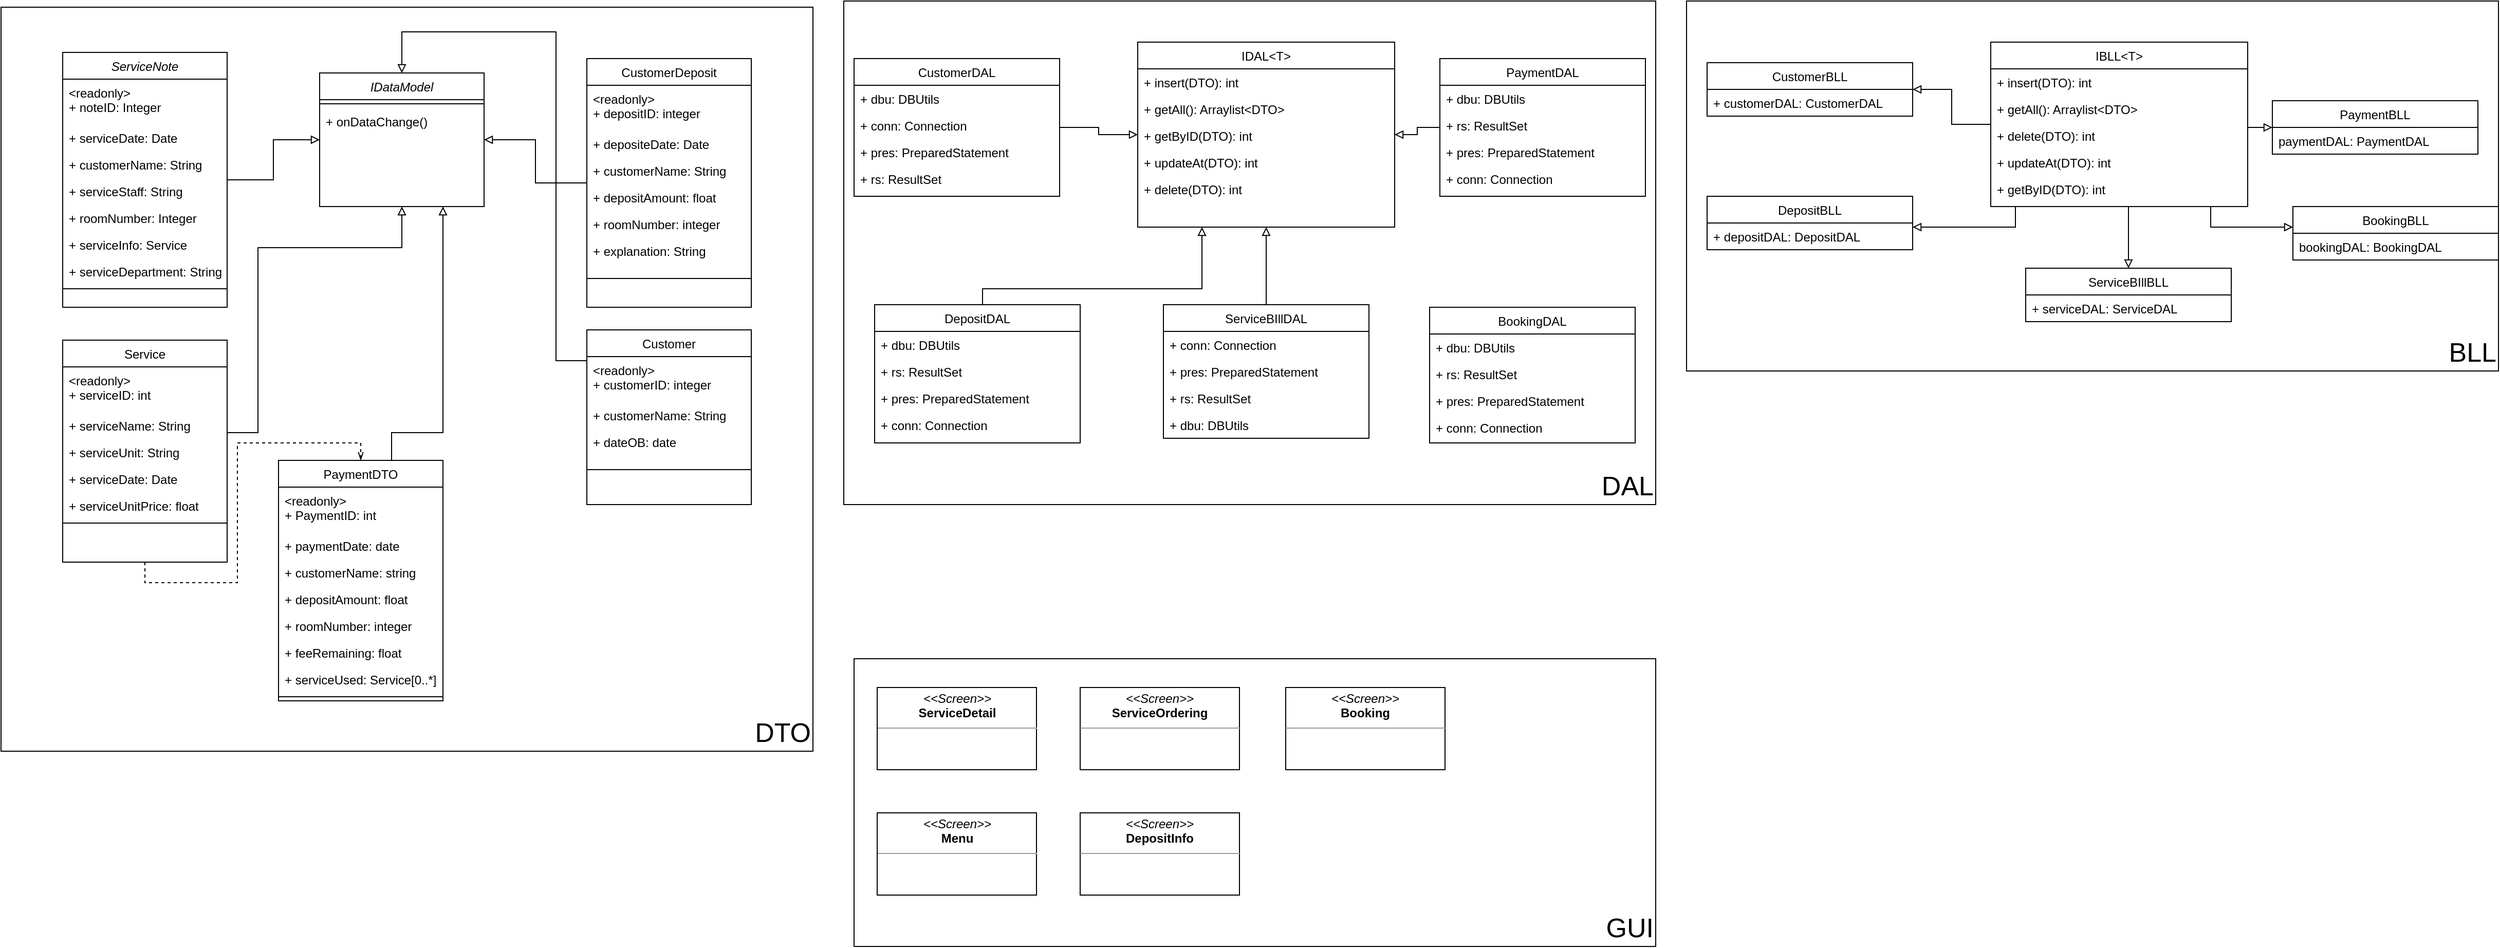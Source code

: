<mxfile version="14.7.7" type="github">
  <diagram id="C5RBs43oDa-KdzZeNtuy" name="Page-1">
    <mxGraphModel dx="2595" dy="1368" grid="1" gridSize="10" guides="1" tooltips="1" connect="1" arrows="1" fold="1" page="1" pageScale="1" pageWidth="827" pageHeight="1169" math="0" shadow="0">
      <root>
        <mxCell id="WIyWlLk6GJQsqaUBKTNV-0" />
        <mxCell id="WIyWlLk6GJQsqaUBKTNV-1" parent="WIyWlLk6GJQsqaUBKTNV-0" />
        <mxCell id="cdIPbLZMF19v8rmYl8DD-72" value="DAL" style="rounded=0;whiteSpace=wrap;html=1;fillColor=none;shadow=0;glass=0;align=right;verticalAlign=bottom;fontSize=26;" parent="WIyWlLk6GJQsqaUBKTNV-1" vertex="1">
          <mxGeometry x="850" y="20" width="790" height="490" as="geometry" />
        </mxCell>
        <mxCell id="cdIPbLZMF19v8rmYl8DD-71" value="DTO" style="rounded=0;whiteSpace=wrap;html=1;fillColor=none;shadow=0;glass=0;align=right;verticalAlign=bottom;fontSize=26;" parent="WIyWlLk6GJQsqaUBKTNV-1" vertex="1">
          <mxGeometry x="30" y="26" width="790" height="724" as="geometry" />
        </mxCell>
        <mxCell id="cdIPbLZMF19v8rmYl8DD-65" style="edgeStyle=orthogonalEdgeStyle;rounded=0;orthogonalLoop=1;jettySize=auto;html=1;endArrow=block;endFill=0;" parent="WIyWlLk6GJQsqaUBKTNV-1" source="zkfFHV4jXpPFQw0GAbJ--0" target="cdIPbLZMF19v8rmYl8DD-52" edge="1">
          <mxGeometry relative="1" as="geometry" />
        </mxCell>
        <mxCell id="zkfFHV4jXpPFQw0GAbJ--0" value="ServiceNote" style="swimlane;fontStyle=2;align=center;verticalAlign=top;childLayout=stackLayout;horizontal=1;startSize=26;horizontalStack=0;resizeParent=1;resizeLast=0;collapsible=1;marginBottom=0;rounded=0;shadow=0;strokeWidth=1;" parent="WIyWlLk6GJQsqaUBKTNV-1" vertex="1">
          <mxGeometry x="90" y="70" width="160" height="248" as="geometry">
            <mxRectangle x="220" y="120" width="160" height="26" as="alternateBounds" />
          </mxGeometry>
        </mxCell>
        <mxCell id="zkfFHV4jXpPFQw0GAbJ--1" value="&lt;readonly&gt;&#xa;+ noteID: Integer" style="text;align=left;verticalAlign=top;spacingLeft=4;spacingRight=4;overflow=hidden;rotatable=0;points=[[0,0.5],[1,0.5]];portConstraint=eastwest;" parent="zkfFHV4jXpPFQw0GAbJ--0" vertex="1">
          <mxGeometry y="26" width="160" height="44" as="geometry" />
        </mxCell>
        <mxCell id="zkfFHV4jXpPFQw0GAbJ--2" value="+ serviceDate: Date" style="text;align=left;verticalAlign=top;spacingLeft=4;spacingRight=4;overflow=hidden;rotatable=0;points=[[0,0.5],[1,0.5]];portConstraint=eastwest;rounded=0;shadow=0;html=0;" parent="zkfFHV4jXpPFQw0GAbJ--0" vertex="1">
          <mxGeometry y="70" width="160" height="26" as="geometry" />
        </mxCell>
        <mxCell id="zkfFHV4jXpPFQw0GAbJ--3" value="+ customerName: String" style="text;align=left;verticalAlign=top;spacingLeft=4;spacingRight=4;overflow=hidden;rotatable=0;points=[[0,0.5],[1,0.5]];portConstraint=eastwest;rounded=0;shadow=0;html=0;" parent="zkfFHV4jXpPFQw0GAbJ--0" vertex="1">
          <mxGeometry y="96" width="160" height="26" as="geometry" />
        </mxCell>
        <mxCell id="8DlGrNhSsz36e3N6IFqU-2" value="+ serviceStaff: String" style="text;align=left;verticalAlign=top;spacingLeft=4;spacingRight=4;overflow=hidden;rotatable=0;points=[[0,0.5],[1,0.5]];portConstraint=eastwest;" parent="zkfFHV4jXpPFQw0GAbJ--0" vertex="1">
          <mxGeometry y="122" width="160" height="26" as="geometry" />
        </mxCell>
        <mxCell id="8DlGrNhSsz36e3N6IFqU-3" value="+ roomNumber: Integer" style="text;align=left;verticalAlign=top;spacingLeft=4;spacingRight=4;overflow=hidden;rotatable=0;points=[[0,0.5],[1,0.5]];portConstraint=eastwest;" parent="zkfFHV4jXpPFQw0GAbJ--0" vertex="1">
          <mxGeometry y="148" width="160" height="26" as="geometry" />
        </mxCell>
        <mxCell id="zkfFHV4jXpPFQw0GAbJ--5" value="+ serviceInfo: Service" style="text;align=left;verticalAlign=top;spacingLeft=4;spacingRight=4;overflow=hidden;rotatable=0;points=[[0,0.5],[1,0.5]];portConstraint=eastwest;" parent="zkfFHV4jXpPFQw0GAbJ--0" vertex="1">
          <mxGeometry y="174" width="160" height="26" as="geometry" />
        </mxCell>
        <mxCell id="8DlGrNhSsz36e3N6IFqU-4" value="+ serviceDepartment: String" style="text;align=left;verticalAlign=top;spacingLeft=4;spacingRight=4;overflow=hidden;rotatable=0;points=[[0,0.5],[1,0.5]];portConstraint=eastwest;" parent="zkfFHV4jXpPFQw0GAbJ--0" vertex="1">
          <mxGeometry y="200" width="160" height="26" as="geometry" />
        </mxCell>
        <mxCell id="zkfFHV4jXpPFQw0GAbJ--4" value="" style="line;html=1;strokeWidth=1;align=left;verticalAlign=middle;spacingTop=-1;spacingLeft=3;spacingRight=3;rotatable=0;labelPosition=right;points=[];portConstraint=eastwest;" parent="zkfFHV4jXpPFQw0GAbJ--0" vertex="1">
          <mxGeometry y="226" width="160" height="8" as="geometry" />
        </mxCell>
        <mxCell id="6_ruM_VFTvZTwRIimv-5-16" style="edgeStyle=orthogonalEdgeStyle;rounded=0;orthogonalLoop=1;jettySize=auto;html=1;exitX=0.5;exitY=1;exitDx=0;exitDy=0;dashed=1;endArrow=openThin;endFill=0;" parent="WIyWlLk6GJQsqaUBKTNV-1" source="zkfFHV4jXpPFQw0GAbJ--6" target="6_ruM_VFTvZTwRIimv-5-7" edge="1">
          <mxGeometry relative="1" as="geometry">
            <Array as="points">
              <mxPoint x="170" y="586" />
              <mxPoint x="260" y="586" />
              <mxPoint x="260" y="450" />
              <mxPoint x="380" y="450" />
            </Array>
          </mxGeometry>
        </mxCell>
        <mxCell id="cdIPbLZMF19v8rmYl8DD-66" style="edgeStyle=orthogonalEdgeStyle;rounded=0;orthogonalLoop=1;jettySize=auto;html=1;entryX=0.5;entryY=1;entryDx=0;entryDy=0;endArrow=block;endFill=0;" parent="WIyWlLk6GJQsqaUBKTNV-1" source="zkfFHV4jXpPFQw0GAbJ--6" target="cdIPbLZMF19v8rmYl8DD-52" edge="1">
          <mxGeometry relative="1" as="geometry">
            <Array as="points">
              <mxPoint x="280" y="440" />
              <mxPoint x="280" y="260" />
              <mxPoint x="420" y="260" />
            </Array>
          </mxGeometry>
        </mxCell>
        <mxCell id="zkfFHV4jXpPFQw0GAbJ--6" value="Service" style="swimlane;fontStyle=0;align=center;verticalAlign=top;childLayout=stackLayout;horizontal=1;startSize=26;horizontalStack=0;resizeParent=1;resizeLast=0;collapsible=1;marginBottom=0;rounded=0;shadow=0;strokeWidth=1;" parent="WIyWlLk6GJQsqaUBKTNV-1" vertex="1">
          <mxGeometry x="90" y="350" width="160" height="216" as="geometry">
            <mxRectangle x="130" y="380" width="160" height="26" as="alternateBounds" />
          </mxGeometry>
        </mxCell>
        <mxCell id="zkfFHV4jXpPFQw0GAbJ--7" value="&lt;readonly&gt;&#xa;+ serviceID: int" style="text;align=left;verticalAlign=top;spacingLeft=4;spacingRight=4;overflow=hidden;rotatable=0;points=[[0,0.5],[1,0.5]];portConstraint=eastwest;" parent="zkfFHV4jXpPFQw0GAbJ--6" vertex="1">
          <mxGeometry y="26" width="160" height="44" as="geometry" />
        </mxCell>
        <mxCell id="6_ruM_VFTvZTwRIimv-5-2" value="+ serviceName: String" style="text;align=left;verticalAlign=top;spacingLeft=4;spacingRight=4;overflow=hidden;rotatable=0;points=[[0,0.5],[1,0.5]];portConstraint=eastwest;" parent="zkfFHV4jXpPFQw0GAbJ--6" vertex="1">
          <mxGeometry y="70" width="160" height="26" as="geometry" />
        </mxCell>
        <mxCell id="6_ruM_VFTvZTwRIimv-5-3" value="+ serviceUnit: String" style="text;align=left;verticalAlign=top;spacingLeft=4;spacingRight=4;overflow=hidden;rotatable=0;points=[[0,0.5],[1,0.5]];portConstraint=eastwest;rounded=0;shadow=0;html=0;" parent="zkfFHV4jXpPFQw0GAbJ--6" vertex="1">
          <mxGeometry y="96" width="160" height="26" as="geometry" />
        </mxCell>
        <mxCell id="zkfFHV4jXpPFQw0GAbJ--8" value="+ serviceDate: Date" style="text;align=left;verticalAlign=top;spacingLeft=4;spacingRight=4;overflow=hidden;rotatable=0;points=[[0,0.5],[1,0.5]];portConstraint=eastwest;rounded=0;shadow=0;html=0;" parent="zkfFHV4jXpPFQw0GAbJ--6" vertex="1">
          <mxGeometry y="122" width="160" height="26" as="geometry" />
        </mxCell>
        <mxCell id="6_ruM_VFTvZTwRIimv-5-4" value="+ serviceUnitPrice: float" style="text;align=left;verticalAlign=top;spacingLeft=4;spacingRight=4;overflow=hidden;rotatable=0;points=[[0,0.5],[1,0.5]];portConstraint=eastwest;rounded=0;shadow=0;html=0;" parent="zkfFHV4jXpPFQw0GAbJ--6" vertex="1">
          <mxGeometry y="148" width="160" height="26" as="geometry" />
        </mxCell>
        <mxCell id="zkfFHV4jXpPFQw0GAbJ--9" value="" style="line;html=1;strokeWidth=1;align=left;verticalAlign=middle;spacingTop=-1;spacingLeft=3;spacingRight=3;rotatable=0;labelPosition=right;points=[];portConstraint=eastwest;" parent="zkfFHV4jXpPFQw0GAbJ--6" vertex="1">
          <mxGeometry y="174" width="160" height="8" as="geometry" />
        </mxCell>
        <mxCell id="cdIPbLZMF19v8rmYl8DD-64" style="edgeStyle=orthogonalEdgeStyle;rounded=0;orthogonalLoop=1;jettySize=auto;html=1;endArrow=block;endFill=0;" parent="WIyWlLk6GJQsqaUBKTNV-1" source="zkfFHV4jXpPFQw0GAbJ--17" target="cdIPbLZMF19v8rmYl8DD-52" edge="1">
          <mxGeometry relative="1" as="geometry" />
        </mxCell>
        <mxCell id="zkfFHV4jXpPFQw0GAbJ--17" value="CustomerDeposit" style="swimlane;fontStyle=0;align=center;verticalAlign=top;childLayout=stackLayout;horizontal=1;startSize=26;horizontalStack=0;resizeParent=1;resizeLast=0;collapsible=1;marginBottom=0;rounded=0;shadow=0;strokeWidth=1;" parent="WIyWlLk6GJQsqaUBKTNV-1" vertex="1">
          <mxGeometry x="600" y="76" width="160" height="242" as="geometry">
            <mxRectangle x="550" y="140" width="160" height="26" as="alternateBounds" />
          </mxGeometry>
        </mxCell>
        <mxCell id="zkfFHV4jXpPFQw0GAbJ--18" value="&lt;readonly&gt;&#xa;+ depositID: integer" style="text;align=left;verticalAlign=top;spacingLeft=4;spacingRight=4;overflow=hidden;rotatable=0;points=[[0,0.5],[1,0.5]];portConstraint=eastwest;" parent="zkfFHV4jXpPFQw0GAbJ--17" vertex="1">
          <mxGeometry y="26" width="160" height="44" as="geometry" />
        </mxCell>
        <mxCell id="zkfFHV4jXpPFQw0GAbJ--19" value="+ depositeDate: Date" style="text;align=left;verticalAlign=top;spacingLeft=4;spacingRight=4;overflow=hidden;rotatable=0;points=[[0,0.5],[1,0.5]];portConstraint=eastwest;rounded=0;shadow=0;html=0;" parent="zkfFHV4jXpPFQw0GAbJ--17" vertex="1">
          <mxGeometry y="70" width="160" height="26" as="geometry" />
        </mxCell>
        <mxCell id="zkfFHV4jXpPFQw0GAbJ--20" value="+ customerName: String" style="text;align=left;verticalAlign=top;spacingLeft=4;spacingRight=4;overflow=hidden;rotatable=0;points=[[0,0.5],[1,0.5]];portConstraint=eastwest;rounded=0;shadow=0;html=0;" parent="zkfFHV4jXpPFQw0GAbJ--17" vertex="1">
          <mxGeometry y="96" width="160" height="26" as="geometry" />
        </mxCell>
        <mxCell id="zkfFHV4jXpPFQw0GAbJ--21" value="+ depositAmount: float" style="text;align=left;verticalAlign=top;spacingLeft=4;spacingRight=4;overflow=hidden;rotatable=0;points=[[0,0.5],[1,0.5]];portConstraint=eastwest;rounded=0;shadow=0;html=0;" parent="zkfFHV4jXpPFQw0GAbJ--17" vertex="1">
          <mxGeometry y="122" width="160" height="26" as="geometry" />
        </mxCell>
        <mxCell id="6_ruM_VFTvZTwRIimv-5-0" value="+ roomNumber: integer" style="text;align=left;verticalAlign=top;spacingLeft=4;spacingRight=4;overflow=hidden;rotatable=0;points=[[0,0.5],[1,0.5]];portConstraint=eastwest;rounded=0;shadow=0;html=0;" parent="zkfFHV4jXpPFQw0GAbJ--17" vertex="1">
          <mxGeometry y="148" width="160" height="26" as="geometry" />
        </mxCell>
        <mxCell id="zkfFHV4jXpPFQw0GAbJ--22" value="+ explanation: String" style="text;align=left;verticalAlign=top;spacingLeft=4;spacingRight=4;overflow=hidden;rotatable=0;points=[[0,0.5],[1,0.5]];portConstraint=eastwest;rounded=0;shadow=0;html=0;" parent="zkfFHV4jXpPFQw0GAbJ--17" vertex="1">
          <mxGeometry y="174" width="160" height="26" as="geometry" />
        </mxCell>
        <mxCell id="zkfFHV4jXpPFQw0GAbJ--23" value="" style="line;html=1;strokeWidth=1;align=left;verticalAlign=middle;spacingTop=-1;spacingLeft=3;spacingRight=3;rotatable=0;labelPosition=right;points=[];portConstraint=eastwest;" parent="zkfFHV4jXpPFQw0GAbJ--17" vertex="1">
          <mxGeometry y="200" width="160" height="28" as="geometry" />
        </mxCell>
        <mxCell id="cdIPbLZMF19v8rmYl8DD-67" style="edgeStyle=orthogonalEdgeStyle;rounded=0;orthogonalLoop=1;jettySize=auto;html=1;entryX=0.75;entryY=1;entryDx=0;entryDy=0;endArrow=block;endFill=0;" parent="WIyWlLk6GJQsqaUBKTNV-1" source="6_ruM_VFTvZTwRIimv-5-7" target="cdIPbLZMF19v8rmYl8DD-52" edge="1">
          <mxGeometry relative="1" as="geometry">
            <Array as="points">
              <mxPoint x="410" y="440" />
              <mxPoint x="460" y="440" />
            </Array>
          </mxGeometry>
        </mxCell>
        <mxCell id="6_ruM_VFTvZTwRIimv-5-7" value="PaymentDTO" style="swimlane;fontStyle=0;align=center;verticalAlign=top;childLayout=stackLayout;horizontal=1;startSize=26;horizontalStack=0;resizeParent=1;resizeLast=0;collapsible=1;marginBottom=0;rounded=0;shadow=0;strokeWidth=1;" parent="WIyWlLk6GJQsqaUBKTNV-1" vertex="1">
          <mxGeometry x="300" y="467" width="160" height="234" as="geometry">
            <mxRectangle x="130" y="380" width="160" height="26" as="alternateBounds" />
          </mxGeometry>
        </mxCell>
        <mxCell id="6_ruM_VFTvZTwRIimv-5-8" value="&lt;readonly&gt;&#xa;+ PaymentID: int" style="text;align=left;verticalAlign=top;spacingLeft=4;spacingRight=4;overflow=hidden;rotatable=0;points=[[0,0.5],[1,0.5]];portConstraint=eastwest;" parent="6_ruM_VFTvZTwRIimv-5-7" vertex="1">
          <mxGeometry y="26" width="160" height="44" as="geometry" />
        </mxCell>
        <mxCell id="6_ruM_VFTvZTwRIimv-5-9" value="+ paymentDate: date" style="text;align=left;verticalAlign=top;spacingLeft=4;spacingRight=4;overflow=hidden;rotatable=0;points=[[0,0.5],[1,0.5]];portConstraint=eastwest;" parent="6_ruM_VFTvZTwRIimv-5-7" vertex="1">
          <mxGeometry y="70" width="160" height="26" as="geometry" />
        </mxCell>
        <mxCell id="6_ruM_VFTvZTwRIimv-5-10" value="+ customerName: string" style="text;align=left;verticalAlign=top;spacingLeft=4;spacingRight=4;overflow=hidden;rotatable=0;points=[[0,0.5],[1,0.5]];portConstraint=eastwest;rounded=0;shadow=0;html=0;" parent="6_ruM_VFTvZTwRIimv-5-7" vertex="1">
          <mxGeometry y="96" width="160" height="26" as="geometry" />
        </mxCell>
        <mxCell id="6_ruM_VFTvZTwRIimv-5-11" value="+ depositAmount: float" style="text;align=left;verticalAlign=top;spacingLeft=4;spacingRight=4;overflow=hidden;rotatable=0;points=[[0,0.5],[1,0.5]];portConstraint=eastwest;rounded=0;shadow=0;html=0;" parent="6_ruM_VFTvZTwRIimv-5-7" vertex="1">
          <mxGeometry y="122" width="160" height="26" as="geometry" />
        </mxCell>
        <mxCell id="6_ruM_VFTvZTwRIimv-5-12" value="+ roomNumber: integer" style="text;align=left;verticalAlign=top;spacingLeft=4;spacingRight=4;overflow=hidden;rotatable=0;points=[[0,0.5],[1,0.5]];portConstraint=eastwest;rounded=0;shadow=0;html=0;" parent="6_ruM_VFTvZTwRIimv-5-7" vertex="1">
          <mxGeometry y="148" width="160" height="26" as="geometry" />
        </mxCell>
        <mxCell id="6_ruM_VFTvZTwRIimv-5-15" value="+ feeRemaining: float" style="text;align=left;verticalAlign=top;spacingLeft=4;spacingRight=4;overflow=hidden;rotatable=0;points=[[0,0.5],[1,0.5]];portConstraint=eastwest;rounded=0;shadow=0;html=0;" parent="6_ruM_VFTvZTwRIimv-5-7" vertex="1">
          <mxGeometry y="174" width="160" height="26" as="geometry" />
        </mxCell>
        <mxCell id="6_ruM_VFTvZTwRIimv-5-14" value="+ serviceUsed: Service[0..*]" style="text;align=left;verticalAlign=top;spacingLeft=4;spacingRight=4;overflow=hidden;rotatable=0;points=[[0,0.5],[1,0.5]];portConstraint=eastwest;rounded=0;shadow=0;html=0;" parent="6_ruM_VFTvZTwRIimv-5-7" vertex="1">
          <mxGeometry y="200" width="160" height="26" as="geometry" />
        </mxCell>
        <mxCell id="6_ruM_VFTvZTwRIimv-5-13" value="" style="line;html=1;strokeWidth=1;align=left;verticalAlign=middle;spacingTop=-1;spacingLeft=3;spacingRight=3;rotatable=0;labelPosition=right;points=[];portConstraint=eastwest;" parent="6_ruM_VFTvZTwRIimv-5-7" vertex="1">
          <mxGeometry y="226" width="160" height="8" as="geometry" />
        </mxCell>
        <mxCell id="0jwkVRPoaO78uHTbO2tJ-4" style="edgeStyle=orthogonalEdgeStyle;rounded=0;orthogonalLoop=1;jettySize=auto;html=1;endArrow=none;endFill=0;startArrow=block;startFill=0;" parent="WIyWlLk6GJQsqaUBKTNV-1" source="MP-osJ7rIgo9lrZHKCYs-21" target="cdIPbLZMF19v8rmYl8DD-33" edge="1">
          <mxGeometry relative="1" as="geometry" />
        </mxCell>
        <mxCell id="MP-osJ7rIgo9lrZHKCYs-21" value="IDAL&lt;T&gt;" style="swimlane;fontStyle=0;align=center;verticalAlign=top;childLayout=stackLayout;horizontal=1;startSize=26;horizontalStack=0;resizeParent=1;resizeLast=0;collapsible=1;marginBottom=0;rounded=0;shadow=0;strokeWidth=1;" parent="WIyWlLk6GJQsqaUBKTNV-1" vertex="1">
          <mxGeometry x="1136" y="60" width="250" height="180" as="geometry">
            <mxRectangle x="550" y="140" width="160" height="26" as="alternateBounds" />
          </mxGeometry>
        </mxCell>
        <mxCell id="MP-osJ7rIgo9lrZHKCYs-34" value="+ insert(DTO): int" style="text;align=left;verticalAlign=top;spacingLeft=4;spacingRight=4;overflow=hidden;rotatable=0;points=[[0,0.5],[1,0.5]];portConstraint=eastwest;rounded=0;shadow=0;html=0;" parent="MP-osJ7rIgo9lrZHKCYs-21" vertex="1">
          <mxGeometry y="26" width="250" height="26" as="geometry" />
        </mxCell>
        <mxCell id="MP-osJ7rIgo9lrZHKCYs-35" value="+ getAll(): Arraylist&lt;DTO&gt;" style="text;align=left;verticalAlign=top;spacingLeft=4;spacingRight=4;overflow=hidden;rotatable=0;points=[[0,0.5],[1,0.5]];portConstraint=eastwest;rounded=0;shadow=0;html=0;" parent="MP-osJ7rIgo9lrZHKCYs-21" vertex="1">
          <mxGeometry y="52" width="250" height="26" as="geometry" />
        </mxCell>
        <mxCell id="cdIPbLZMF19v8rmYl8DD-8" value="+ getByID(DTO): int " style="text;align=left;verticalAlign=top;spacingLeft=4;spacingRight=4;overflow=hidden;rotatable=0;points=[[0,0.5],[1,0.5]];portConstraint=eastwest;rounded=0;shadow=0;html=0;" parent="MP-osJ7rIgo9lrZHKCYs-21" vertex="1">
          <mxGeometry y="78" width="250" height="26" as="geometry" />
        </mxCell>
        <mxCell id="cdIPbLZMF19v8rmYl8DD-9" value="+ updateAt(DTO): int" style="text;align=left;verticalAlign=top;spacingLeft=4;spacingRight=4;overflow=hidden;rotatable=0;points=[[0,0.5],[1,0.5]];portConstraint=eastwest;rounded=0;shadow=0;html=0;" parent="MP-osJ7rIgo9lrZHKCYs-21" vertex="1">
          <mxGeometry y="104" width="250" height="26" as="geometry" />
        </mxCell>
        <mxCell id="cdIPbLZMF19v8rmYl8DD-10" value="+ delete(DTO): int" style="text;align=left;verticalAlign=top;spacingLeft=4;spacingRight=4;overflow=hidden;rotatable=0;points=[[0,0.5],[1,0.5]];portConstraint=eastwest;rounded=0;shadow=0;html=0;" parent="MP-osJ7rIgo9lrZHKCYs-21" vertex="1">
          <mxGeometry y="130" width="250" height="26" as="geometry" />
        </mxCell>
        <mxCell id="cdIPbLZMF19v8rmYl8DD-30" style="edgeStyle=orthogonalEdgeStyle;rounded=0;orthogonalLoop=1;jettySize=auto;html=1;entryX=0.5;entryY=1;entryDx=0;entryDy=0;endArrow=block;endFill=0;" parent="WIyWlLk6GJQsqaUBKTNV-1" source="cdIPbLZMF19v8rmYl8DD-11" target="MP-osJ7rIgo9lrZHKCYs-21" edge="1">
          <mxGeometry relative="1" as="geometry" />
        </mxCell>
        <mxCell id="cdIPbLZMF19v8rmYl8DD-11" value="ServiceBIllDAL" style="swimlane;fontStyle=0;align=center;verticalAlign=top;childLayout=stackLayout;horizontal=1;startSize=26;horizontalStack=0;resizeParent=1;resizeLast=0;collapsible=1;marginBottom=0;rounded=0;shadow=0;strokeWidth=1;" parent="WIyWlLk6GJQsqaUBKTNV-1" vertex="1">
          <mxGeometry x="1161" y="315.5" width="200" height="130" as="geometry">
            <mxRectangle x="550" y="140" width="160" height="26" as="alternateBounds" />
          </mxGeometry>
        </mxCell>
        <mxCell id="fPniSVPqOe-4vbehwy5d-26" value="+ conn: Connection" style="text;strokeColor=none;fillColor=none;align=left;verticalAlign=top;spacingLeft=4;spacingRight=4;overflow=hidden;rotatable=0;points=[[0,0.5],[1,0.5]];portConstraint=eastwest;" vertex="1" parent="cdIPbLZMF19v8rmYl8DD-11">
          <mxGeometry y="26" width="200" height="26" as="geometry" />
        </mxCell>
        <mxCell id="fPniSVPqOe-4vbehwy5d-25" value="+ pres: PreparedStatement" style="text;strokeColor=none;fillColor=none;align=left;verticalAlign=top;spacingLeft=4;spacingRight=4;overflow=hidden;rotatable=0;points=[[0,0.5],[1,0.5]];portConstraint=eastwest;" vertex="1" parent="cdIPbLZMF19v8rmYl8DD-11">
          <mxGeometry y="52" width="200" height="26" as="geometry" />
        </mxCell>
        <mxCell id="fPniSVPqOe-4vbehwy5d-24" value="+ rs: ResultSet" style="text;strokeColor=none;fillColor=none;align=left;verticalAlign=top;spacingLeft=4;spacingRight=4;overflow=hidden;rotatable=0;points=[[0,0.5],[1,0.5]];portConstraint=eastwest;" vertex="1" parent="cdIPbLZMF19v8rmYl8DD-11">
          <mxGeometry y="78" width="200" height="26" as="geometry" />
        </mxCell>
        <mxCell id="fPniSVPqOe-4vbehwy5d-23" value="+ dbu: DBUtils" style="text;strokeColor=none;fillColor=none;align=left;verticalAlign=top;spacingLeft=4;spacingRight=4;overflow=hidden;rotatable=0;points=[[0,0.5],[1,0.5]];portConstraint=eastwest;" vertex="1" parent="cdIPbLZMF19v8rmYl8DD-11">
          <mxGeometry y="104" width="200" height="26" as="geometry" />
        </mxCell>
        <mxCell id="cdIPbLZMF19v8rmYl8DD-36" style="edgeStyle=orthogonalEdgeStyle;rounded=0;orthogonalLoop=1;jettySize=auto;html=1;entryX=0.25;entryY=1;entryDx=0;entryDy=0;endArrow=block;endFill=0;" parent="WIyWlLk6GJQsqaUBKTNV-1" source="cdIPbLZMF19v8rmYl8DD-31" target="MP-osJ7rIgo9lrZHKCYs-21" edge="1">
          <mxGeometry relative="1" as="geometry">
            <Array as="points">
              <mxPoint x="985" y="300" />
              <mxPoint x="1199" y="300" />
            </Array>
          </mxGeometry>
        </mxCell>
        <mxCell id="cdIPbLZMF19v8rmYl8DD-31" value="DepositDAL" style="swimlane;fontStyle=0;align=center;verticalAlign=top;childLayout=stackLayout;horizontal=1;startSize=26;horizontalStack=0;resizeParent=1;resizeLast=0;collapsible=1;marginBottom=0;rounded=0;shadow=0;strokeWidth=1;" parent="WIyWlLk6GJQsqaUBKTNV-1" vertex="1">
          <mxGeometry x="880" y="315.5" width="200" height="134.5" as="geometry">
            <mxRectangle x="550" y="140" width="160" height="26" as="alternateBounds" />
          </mxGeometry>
        </mxCell>
        <mxCell id="fPniSVPqOe-4vbehwy5d-16" value="+ dbu: DBUtils" style="text;strokeColor=none;fillColor=none;align=left;verticalAlign=top;spacingLeft=4;spacingRight=4;overflow=hidden;rotatable=0;points=[[0,0.5],[1,0.5]];portConstraint=eastwest;" vertex="1" parent="cdIPbLZMF19v8rmYl8DD-31">
          <mxGeometry y="26" width="200" height="26" as="geometry" />
        </mxCell>
        <mxCell id="fPniSVPqOe-4vbehwy5d-19" value="+ rs: ResultSet" style="text;strokeColor=none;fillColor=none;align=left;verticalAlign=top;spacingLeft=4;spacingRight=4;overflow=hidden;rotatable=0;points=[[0,0.5],[1,0.5]];portConstraint=eastwest;" vertex="1" parent="cdIPbLZMF19v8rmYl8DD-31">
          <mxGeometry y="52" width="200" height="26" as="geometry" />
        </mxCell>
        <mxCell id="fPniSVPqOe-4vbehwy5d-18" value="+ pres: PreparedStatement" style="text;strokeColor=none;fillColor=none;align=left;verticalAlign=top;spacingLeft=4;spacingRight=4;overflow=hidden;rotatable=0;points=[[0,0.5],[1,0.5]];portConstraint=eastwest;" vertex="1" parent="cdIPbLZMF19v8rmYl8DD-31">
          <mxGeometry y="78" width="200" height="26" as="geometry" />
        </mxCell>
        <mxCell id="fPniSVPqOe-4vbehwy5d-17" value="+ conn: Connection" style="text;strokeColor=none;fillColor=none;align=left;verticalAlign=top;spacingLeft=4;spacingRight=4;overflow=hidden;rotatable=0;points=[[0,0.5],[1,0.5]];portConstraint=eastwest;" vertex="1" parent="cdIPbLZMF19v8rmYl8DD-31">
          <mxGeometry y="104" width="200" height="26" as="geometry" />
        </mxCell>
        <mxCell id="cdIPbLZMF19v8rmYl8DD-33" value="PaymentDAL" style="swimlane;fontStyle=0;align=center;verticalAlign=top;childLayout=stackLayout;horizontal=1;startSize=26;horizontalStack=0;resizeParent=1;resizeLast=0;collapsible=1;marginBottom=0;rounded=0;shadow=0;strokeWidth=1;" parent="WIyWlLk6GJQsqaUBKTNV-1" vertex="1">
          <mxGeometry x="1430" y="76" width="200" height="134" as="geometry">
            <mxRectangle x="550" y="140" width="160" height="26" as="alternateBounds" />
          </mxGeometry>
        </mxCell>
        <mxCell id="fPniSVPqOe-4vbehwy5d-29" value="+ dbu: DBUtils" style="text;strokeColor=none;fillColor=none;align=left;verticalAlign=top;spacingLeft=4;spacingRight=4;overflow=hidden;rotatable=0;points=[[0,0.5],[1,0.5]];portConstraint=eastwest;" vertex="1" parent="cdIPbLZMF19v8rmYl8DD-33">
          <mxGeometry y="26" width="200" height="26" as="geometry" />
        </mxCell>
        <mxCell id="fPniSVPqOe-4vbehwy5d-32" value="+ rs: ResultSet" style="text;strokeColor=none;fillColor=none;align=left;verticalAlign=top;spacingLeft=4;spacingRight=4;overflow=hidden;rotatable=0;points=[[0,0.5],[1,0.5]];portConstraint=eastwest;" vertex="1" parent="cdIPbLZMF19v8rmYl8DD-33">
          <mxGeometry y="52" width="200" height="26" as="geometry" />
        </mxCell>
        <mxCell id="fPniSVPqOe-4vbehwy5d-31" value="+ pres: PreparedStatement" style="text;strokeColor=none;fillColor=none;align=left;verticalAlign=top;spacingLeft=4;spacingRight=4;overflow=hidden;rotatable=0;points=[[0,0.5],[1,0.5]];portConstraint=eastwest;" vertex="1" parent="cdIPbLZMF19v8rmYl8DD-33">
          <mxGeometry y="78" width="200" height="26" as="geometry" />
        </mxCell>
        <mxCell id="fPniSVPqOe-4vbehwy5d-30" value="+ conn: Connection" style="text;strokeColor=none;fillColor=none;align=left;verticalAlign=top;spacingLeft=4;spacingRight=4;overflow=hidden;rotatable=0;points=[[0,0.5],[1,0.5]];portConstraint=eastwest;" vertex="1" parent="cdIPbLZMF19v8rmYl8DD-33">
          <mxGeometry y="104" width="200" height="26" as="geometry" />
        </mxCell>
        <mxCell id="cdIPbLZMF19v8rmYl8DD-62" style="edgeStyle=orthogonalEdgeStyle;rounded=0;orthogonalLoop=1;jettySize=auto;html=1;entryX=0.5;entryY=0;entryDx=0;entryDy=0;endArrow=block;endFill=0;" parent="WIyWlLk6GJQsqaUBKTNV-1" source="cdIPbLZMF19v8rmYl8DD-39" target="cdIPbLZMF19v8rmYl8DD-52" edge="1">
          <mxGeometry relative="1" as="geometry">
            <Array as="points">
              <mxPoint x="570" y="370" />
              <mxPoint x="570" y="50" />
              <mxPoint x="420" y="50" />
            </Array>
          </mxGeometry>
        </mxCell>
        <mxCell id="cdIPbLZMF19v8rmYl8DD-39" value="Customer" style="swimlane;fontStyle=0;align=center;verticalAlign=top;childLayout=stackLayout;horizontal=1;startSize=26;horizontalStack=0;resizeParent=1;resizeLast=0;collapsible=1;marginBottom=0;rounded=0;shadow=0;strokeWidth=1;" parent="WIyWlLk6GJQsqaUBKTNV-1" vertex="1">
          <mxGeometry x="600" y="340" width="160" height="170" as="geometry">
            <mxRectangle x="550" y="140" width="160" height="26" as="alternateBounds" />
          </mxGeometry>
        </mxCell>
        <mxCell id="cdIPbLZMF19v8rmYl8DD-40" value="&lt;readonly&gt;&#xa;+ customerID: integer" style="text;align=left;verticalAlign=top;spacingLeft=4;spacingRight=4;overflow=hidden;rotatable=0;points=[[0,0.5],[1,0.5]];portConstraint=eastwest;" parent="cdIPbLZMF19v8rmYl8DD-39" vertex="1">
          <mxGeometry y="26" width="160" height="44" as="geometry" />
        </mxCell>
        <mxCell id="cdIPbLZMF19v8rmYl8DD-41" value="+ customerName: String" style="text;align=left;verticalAlign=top;spacingLeft=4;spacingRight=4;overflow=hidden;rotatable=0;points=[[0,0.5],[1,0.5]];portConstraint=eastwest;rounded=0;shadow=0;html=0;" parent="cdIPbLZMF19v8rmYl8DD-39" vertex="1">
          <mxGeometry y="70" width="160" height="26" as="geometry" />
        </mxCell>
        <mxCell id="cdIPbLZMF19v8rmYl8DD-43" value="+ dateOB: date" style="text;align=left;verticalAlign=top;spacingLeft=4;spacingRight=4;overflow=hidden;rotatable=0;points=[[0,0.5],[1,0.5]];portConstraint=eastwest;rounded=0;shadow=0;html=0;" parent="cdIPbLZMF19v8rmYl8DD-39" vertex="1">
          <mxGeometry y="96" width="160" height="26" as="geometry" />
        </mxCell>
        <mxCell id="cdIPbLZMF19v8rmYl8DD-46" value="" style="line;html=1;strokeWidth=1;align=left;verticalAlign=middle;spacingTop=-1;spacingLeft=3;spacingRight=3;rotatable=0;labelPosition=right;points=[];portConstraint=eastwest;" parent="cdIPbLZMF19v8rmYl8DD-39" vertex="1">
          <mxGeometry y="122" width="160" height="28" as="geometry" />
        </mxCell>
        <mxCell id="cdIPbLZMF19v8rmYl8DD-50" style="edgeStyle=orthogonalEdgeStyle;rounded=0;orthogonalLoop=1;jettySize=auto;html=1;endArrow=block;endFill=0;" parent="WIyWlLk6GJQsqaUBKTNV-1" source="cdIPbLZMF19v8rmYl8DD-48" target="MP-osJ7rIgo9lrZHKCYs-21" edge="1">
          <mxGeometry relative="1" as="geometry">
            <mxPoint x="1180" y="80" as="targetPoint" />
          </mxGeometry>
        </mxCell>
        <mxCell id="cdIPbLZMF19v8rmYl8DD-48" value="CustomerDAL" style="swimlane;fontStyle=0;align=center;verticalAlign=top;childLayout=stackLayout;horizontal=1;startSize=26;horizontalStack=0;resizeParent=1;resizeLast=0;collapsible=1;marginBottom=0;rounded=0;shadow=0;strokeWidth=1;" parent="WIyWlLk6GJQsqaUBKTNV-1" vertex="1">
          <mxGeometry x="860" y="76" width="200" height="134" as="geometry">
            <mxRectangle x="550" y="140" width="160" height="26" as="alternateBounds" />
          </mxGeometry>
        </mxCell>
        <mxCell id="fPniSVPqOe-4vbehwy5d-0" value="+ dbu: DBUtils" style="text;strokeColor=none;fillColor=none;align=left;verticalAlign=top;spacingLeft=4;spacingRight=4;overflow=hidden;rotatable=0;points=[[0,0.5],[1,0.5]];portConstraint=eastwest;" vertex="1" parent="cdIPbLZMF19v8rmYl8DD-48">
          <mxGeometry y="26" width="200" height="26" as="geometry" />
        </mxCell>
        <mxCell id="fPniSVPqOe-4vbehwy5d-1" value="+ conn: Connection" style="text;strokeColor=none;fillColor=none;align=left;verticalAlign=top;spacingLeft=4;spacingRight=4;overflow=hidden;rotatable=0;points=[[0,0.5],[1,0.5]];portConstraint=eastwest;" vertex="1" parent="cdIPbLZMF19v8rmYl8DD-48">
          <mxGeometry y="52" width="200" height="26" as="geometry" />
        </mxCell>
        <mxCell id="fPniSVPqOe-4vbehwy5d-2" value="+ pres: PreparedStatement" style="text;strokeColor=none;fillColor=none;align=left;verticalAlign=top;spacingLeft=4;spacingRight=4;overflow=hidden;rotatable=0;points=[[0,0.5],[1,0.5]];portConstraint=eastwest;" vertex="1" parent="cdIPbLZMF19v8rmYl8DD-48">
          <mxGeometry y="78" width="200" height="26" as="geometry" />
        </mxCell>
        <mxCell id="fPniSVPqOe-4vbehwy5d-3" value="+ rs: ResultSet" style="text;strokeColor=none;fillColor=none;align=left;verticalAlign=top;spacingLeft=4;spacingRight=4;overflow=hidden;rotatable=0;points=[[0,0.5],[1,0.5]];portConstraint=eastwest;" vertex="1" parent="cdIPbLZMF19v8rmYl8DD-48">
          <mxGeometry y="104" width="200" height="26" as="geometry" />
        </mxCell>
        <mxCell id="cdIPbLZMF19v8rmYl8DD-52" value="IDataModel" style="swimlane;fontStyle=2;align=center;verticalAlign=top;childLayout=stackLayout;horizontal=1;startSize=26;horizontalStack=0;resizeParent=1;resizeLast=0;collapsible=1;marginBottom=0;rounded=0;shadow=0;strokeWidth=1;" parent="WIyWlLk6GJQsqaUBKTNV-1" vertex="1">
          <mxGeometry x="340" y="90" width="160" height="130" as="geometry">
            <mxRectangle x="220" y="120" width="160" height="26" as="alternateBounds" />
          </mxGeometry>
        </mxCell>
        <mxCell id="cdIPbLZMF19v8rmYl8DD-60" value="" style="line;html=1;strokeWidth=1;align=left;verticalAlign=middle;spacingTop=-1;spacingLeft=3;spacingRight=3;rotatable=0;labelPosition=right;points=[];portConstraint=eastwest;" parent="cdIPbLZMF19v8rmYl8DD-52" vertex="1">
          <mxGeometry y="26" width="160" height="8" as="geometry" />
        </mxCell>
        <mxCell id="cdIPbLZMF19v8rmYl8DD-61" value="+ onDataChange()" style="text;align=left;verticalAlign=top;spacingLeft=4;spacingRight=4;overflow=hidden;rotatable=0;points=[[0,0.5],[1,0.5]];portConstraint=eastwest;" parent="cdIPbLZMF19v8rmYl8DD-52" vertex="1">
          <mxGeometry y="34" width="160" height="44" as="geometry" />
        </mxCell>
        <mxCell id="0jwkVRPoaO78uHTbO2tJ-0" value="BLL" style="rounded=0;whiteSpace=wrap;html=1;fillColor=none;shadow=0;glass=0;align=right;verticalAlign=bottom;fontSize=26;" parent="WIyWlLk6GJQsqaUBKTNV-1" vertex="1">
          <mxGeometry x="1670" y="20" width="790" height="360" as="geometry" />
        </mxCell>
        <mxCell id="0jwkVRPoaO78uHTbO2tJ-1" value="BookingDAL" style="swimlane;fontStyle=0;align=center;verticalAlign=top;childLayout=stackLayout;horizontal=1;startSize=26;horizontalStack=0;resizeParent=1;resizeLast=0;collapsible=1;marginBottom=0;rounded=0;shadow=0;strokeWidth=1;" parent="WIyWlLk6GJQsqaUBKTNV-1" vertex="1">
          <mxGeometry x="1420" y="318" width="200" height="132" as="geometry">
            <mxRectangle x="550" y="140" width="160" height="26" as="alternateBounds" />
          </mxGeometry>
        </mxCell>
        <mxCell id="fPniSVPqOe-4vbehwy5d-33" value="+ dbu: DBUtils" style="text;strokeColor=none;fillColor=none;align=left;verticalAlign=top;spacingLeft=4;spacingRight=4;overflow=hidden;rotatable=0;points=[[0,0.5],[1,0.5]];portConstraint=eastwest;" vertex="1" parent="0jwkVRPoaO78uHTbO2tJ-1">
          <mxGeometry y="26" width="200" height="26" as="geometry" />
        </mxCell>
        <mxCell id="fPniSVPqOe-4vbehwy5d-36" value="+ rs: ResultSet" style="text;strokeColor=none;fillColor=none;align=left;verticalAlign=top;spacingLeft=4;spacingRight=4;overflow=hidden;rotatable=0;points=[[0,0.5],[1,0.5]];portConstraint=eastwest;" vertex="1" parent="0jwkVRPoaO78uHTbO2tJ-1">
          <mxGeometry y="52" width="200" height="26" as="geometry" />
        </mxCell>
        <mxCell id="fPniSVPqOe-4vbehwy5d-35" value="+ pres: PreparedStatement" style="text;strokeColor=none;fillColor=none;align=left;verticalAlign=top;spacingLeft=4;spacingRight=4;overflow=hidden;rotatable=0;points=[[0,0.5],[1,0.5]];portConstraint=eastwest;" vertex="1" parent="0jwkVRPoaO78uHTbO2tJ-1">
          <mxGeometry y="78" width="200" height="26" as="geometry" />
        </mxCell>
        <mxCell id="fPniSVPqOe-4vbehwy5d-34" value="+ conn: Connection" style="text;strokeColor=none;fillColor=none;align=left;verticalAlign=top;spacingLeft=4;spacingRight=4;overflow=hidden;rotatable=0;points=[[0,0.5],[1,0.5]];portConstraint=eastwest;" vertex="1" parent="0jwkVRPoaO78uHTbO2tJ-1">
          <mxGeometry y="104" width="200" height="26" as="geometry" />
        </mxCell>
        <mxCell id="0jwkVRPoaO78uHTbO2tJ-5" value="IBLL&lt;T&gt;" style="swimlane;fontStyle=0;align=center;verticalAlign=top;childLayout=stackLayout;horizontal=1;startSize=26;horizontalStack=0;resizeParent=1;resizeLast=0;collapsible=1;marginBottom=0;rounded=0;shadow=0;strokeWidth=1;" parent="WIyWlLk6GJQsqaUBKTNV-1" vertex="1">
          <mxGeometry x="1966" y="60" width="250" height="160" as="geometry">
            <mxRectangle x="550" y="140" width="160" height="26" as="alternateBounds" />
          </mxGeometry>
        </mxCell>
        <mxCell id="fPniSVPqOe-4vbehwy5d-47" value="+ insert(DTO): int" style="text;align=left;verticalAlign=top;spacingLeft=4;spacingRight=4;overflow=hidden;rotatable=0;points=[[0,0.5],[1,0.5]];portConstraint=eastwest;rounded=0;shadow=0;html=0;" vertex="1" parent="0jwkVRPoaO78uHTbO2tJ-5">
          <mxGeometry y="26" width="250" height="26" as="geometry" />
        </mxCell>
        <mxCell id="fPniSVPqOe-4vbehwy5d-48" value="+ getAll(): Arraylist&lt;DTO&gt;" style="text;align=left;verticalAlign=top;spacingLeft=4;spacingRight=4;overflow=hidden;rotatable=0;points=[[0,0.5],[1,0.5]];portConstraint=eastwest;rounded=0;shadow=0;html=0;" vertex="1" parent="0jwkVRPoaO78uHTbO2tJ-5">
          <mxGeometry y="52" width="250" height="26" as="geometry" />
        </mxCell>
        <mxCell id="fPniSVPqOe-4vbehwy5d-51" value="+ delete(DTO): int" style="text;align=left;verticalAlign=top;spacingLeft=4;spacingRight=4;overflow=hidden;rotatable=0;points=[[0,0.5],[1,0.5]];portConstraint=eastwest;rounded=0;shadow=0;html=0;" vertex="1" parent="0jwkVRPoaO78uHTbO2tJ-5">
          <mxGeometry y="78" width="250" height="26" as="geometry" />
        </mxCell>
        <mxCell id="fPniSVPqOe-4vbehwy5d-50" value="+ updateAt(DTO): int" style="text;align=left;verticalAlign=top;spacingLeft=4;spacingRight=4;overflow=hidden;rotatable=0;points=[[0,0.5],[1,0.5]];portConstraint=eastwest;rounded=0;shadow=0;html=0;" vertex="1" parent="0jwkVRPoaO78uHTbO2tJ-5">
          <mxGeometry y="104" width="250" height="26" as="geometry" />
        </mxCell>
        <mxCell id="fPniSVPqOe-4vbehwy5d-49" value="+ getByID(DTO): int " style="text;align=left;verticalAlign=top;spacingLeft=4;spacingRight=4;overflow=hidden;rotatable=0;points=[[0,0.5],[1,0.5]];portConstraint=eastwest;rounded=0;shadow=0;html=0;" vertex="1" parent="0jwkVRPoaO78uHTbO2tJ-5">
          <mxGeometry y="130" width="250" height="26" as="geometry" />
        </mxCell>
        <mxCell id="0jwkVRPoaO78uHTbO2tJ-26" style="edgeStyle=orthogonalEdgeStyle;rounded=0;orthogonalLoop=1;jettySize=auto;html=1;startArrow=block;startFill=0;endArrow=none;endFill=0;" parent="WIyWlLk6GJQsqaUBKTNV-1" source="0jwkVRPoaO78uHTbO2tJ-12" target="0jwkVRPoaO78uHTbO2tJ-5" edge="1">
          <mxGeometry relative="1" as="geometry">
            <Array as="points">
              <mxPoint x="2110" y="280" />
              <mxPoint x="2110" y="280" />
            </Array>
          </mxGeometry>
        </mxCell>
        <mxCell id="0jwkVRPoaO78uHTbO2tJ-12" value="ServiceBIllBLL" style="swimlane;fontStyle=0;align=center;verticalAlign=top;childLayout=stackLayout;horizontal=1;startSize=26;horizontalStack=0;resizeParent=1;resizeLast=0;collapsible=1;marginBottom=0;rounded=0;shadow=0;strokeWidth=1;" parent="WIyWlLk6GJQsqaUBKTNV-1" vertex="1">
          <mxGeometry x="2000" y="280" width="200" height="52" as="geometry">
            <mxRectangle x="550" y="140" width="160" height="26" as="alternateBounds" />
          </mxGeometry>
        </mxCell>
        <mxCell id="fPniSVPqOe-4vbehwy5d-42" value="+ serviceDAL: ServiceDAL" style="text;strokeColor=none;fillColor=none;align=left;verticalAlign=top;spacingLeft=4;spacingRight=4;overflow=hidden;rotatable=0;points=[[0,0.5],[1,0.5]];portConstraint=eastwest;" vertex="1" parent="0jwkVRPoaO78uHTbO2tJ-12">
          <mxGeometry y="26" width="200" height="26" as="geometry" />
        </mxCell>
        <mxCell id="0jwkVRPoaO78uHTbO2tJ-25" style="edgeStyle=orthogonalEdgeStyle;rounded=0;orthogonalLoop=1;jettySize=auto;html=1;startArrow=block;startFill=0;endArrow=none;endFill=0;" parent="WIyWlLk6GJQsqaUBKTNV-1" source="0jwkVRPoaO78uHTbO2tJ-14" target="0jwkVRPoaO78uHTbO2tJ-5" edge="1">
          <mxGeometry relative="1" as="geometry">
            <Array as="points">
              <mxPoint x="1990" y="240" />
            </Array>
          </mxGeometry>
        </mxCell>
        <mxCell id="0jwkVRPoaO78uHTbO2tJ-14" value="DepositBLL" style="swimlane;fontStyle=0;align=center;verticalAlign=top;childLayout=stackLayout;horizontal=1;startSize=26;horizontalStack=0;resizeParent=1;resizeLast=0;collapsible=1;marginBottom=0;rounded=0;shadow=0;strokeWidth=1;" parent="WIyWlLk6GJQsqaUBKTNV-1" vertex="1">
          <mxGeometry x="1690" y="210" width="200" height="52" as="geometry">
            <mxRectangle x="550" y="140" width="160" height="26" as="alternateBounds" />
          </mxGeometry>
        </mxCell>
        <mxCell id="fPniSVPqOe-4vbehwy5d-44" value="+ depositDAL: DepositDAL" style="text;strokeColor=none;fillColor=none;align=left;verticalAlign=top;spacingLeft=4;spacingRight=4;overflow=hidden;rotatable=0;points=[[0,0.5],[1,0.5]];portConstraint=eastwest;" vertex="1" parent="0jwkVRPoaO78uHTbO2tJ-14">
          <mxGeometry y="26" width="200" height="26" as="geometry" />
        </mxCell>
        <mxCell id="0jwkVRPoaO78uHTbO2tJ-27" style="edgeStyle=orthogonalEdgeStyle;rounded=0;orthogonalLoop=1;jettySize=auto;html=1;startArrow=block;startFill=0;endArrow=none;endFill=0;" parent="WIyWlLk6GJQsqaUBKTNV-1" source="0jwkVRPoaO78uHTbO2tJ-16" target="0jwkVRPoaO78uHTbO2tJ-5" edge="1">
          <mxGeometry relative="1" as="geometry">
            <Array as="points">
              <mxPoint x="2360" y="161" />
            </Array>
          </mxGeometry>
        </mxCell>
        <mxCell id="0jwkVRPoaO78uHTbO2tJ-16" value="PaymentBLL" style="swimlane;fontStyle=0;align=center;verticalAlign=top;childLayout=stackLayout;horizontal=1;startSize=26;horizontalStack=0;resizeParent=1;resizeLast=0;collapsible=1;marginBottom=0;rounded=0;shadow=0;strokeWidth=1;" parent="WIyWlLk6GJQsqaUBKTNV-1" vertex="1">
          <mxGeometry x="2240" y="117" width="200" height="52" as="geometry">
            <mxRectangle x="550" y="140" width="160" height="26" as="alternateBounds" />
          </mxGeometry>
        </mxCell>
        <mxCell id="fPniSVPqOe-4vbehwy5d-46" value="paymentDAL: PaymentDAL" style="text;strokeColor=none;fillColor=none;align=left;verticalAlign=top;spacingLeft=4;spacingRight=4;overflow=hidden;rotatable=0;points=[[0,0.5],[1,0.5]];portConstraint=eastwest;" vertex="1" parent="0jwkVRPoaO78uHTbO2tJ-16">
          <mxGeometry y="26" width="200" height="26" as="geometry" />
        </mxCell>
        <mxCell id="0jwkVRPoaO78uHTbO2tJ-24" style="edgeStyle=orthogonalEdgeStyle;rounded=0;orthogonalLoop=1;jettySize=auto;html=1;startArrow=block;startFill=0;endArrow=none;endFill=0;" parent="WIyWlLk6GJQsqaUBKTNV-1" source="0jwkVRPoaO78uHTbO2tJ-18" target="0jwkVRPoaO78uHTbO2tJ-5" edge="1">
          <mxGeometry relative="1" as="geometry" />
        </mxCell>
        <mxCell id="0jwkVRPoaO78uHTbO2tJ-18" value="CustomerBLL" style="swimlane;fontStyle=0;align=center;verticalAlign=top;childLayout=stackLayout;horizontal=1;startSize=26;horizontalStack=0;resizeParent=1;resizeLast=0;collapsible=1;marginBottom=0;rounded=0;shadow=0;strokeWidth=1;" parent="WIyWlLk6GJQsqaUBKTNV-1" vertex="1">
          <mxGeometry x="1690" y="80" width="200" height="52" as="geometry">
            <mxRectangle x="550" y="140" width="160" height="26" as="alternateBounds" />
          </mxGeometry>
        </mxCell>
        <mxCell id="fPniSVPqOe-4vbehwy5d-43" value="+ customerDAL: CustomerDAL" style="text;strokeColor=none;fillColor=none;align=left;verticalAlign=top;spacingLeft=4;spacingRight=4;overflow=hidden;rotatable=0;points=[[0,0.5],[1,0.5]];portConstraint=eastwest;" vertex="1" parent="0jwkVRPoaO78uHTbO2tJ-18">
          <mxGeometry y="26" width="200" height="26" as="geometry" />
        </mxCell>
        <mxCell id="0jwkVRPoaO78uHTbO2tJ-28" style="edgeStyle=orthogonalEdgeStyle;rounded=0;orthogonalLoop=1;jettySize=auto;html=1;startArrow=block;startFill=0;endArrow=none;endFill=0;" parent="WIyWlLk6GJQsqaUBKTNV-1" source="0jwkVRPoaO78uHTbO2tJ-20" target="0jwkVRPoaO78uHTbO2tJ-5" edge="1">
          <mxGeometry relative="1" as="geometry">
            <Array as="points">
              <mxPoint x="2180" y="240" />
            </Array>
          </mxGeometry>
        </mxCell>
        <mxCell id="0jwkVRPoaO78uHTbO2tJ-20" value="BookingBLL" style="swimlane;fontStyle=0;align=center;verticalAlign=top;childLayout=stackLayout;horizontal=1;startSize=26;horizontalStack=0;resizeParent=1;resizeLast=0;collapsible=1;marginBottom=0;rounded=0;shadow=0;strokeWidth=1;" parent="WIyWlLk6GJQsqaUBKTNV-1" vertex="1">
          <mxGeometry x="2260" y="220" width="200" height="52" as="geometry">
            <mxRectangle x="550" y="140" width="160" height="26" as="alternateBounds" />
          </mxGeometry>
        </mxCell>
        <mxCell id="fPniSVPqOe-4vbehwy5d-45" value="bookingDAL: BookingDAL" style="text;strokeColor=none;fillColor=none;align=left;verticalAlign=top;spacingLeft=4;spacingRight=4;overflow=hidden;rotatable=0;points=[[0,0.5],[1,0.5]];portConstraint=eastwest;" vertex="1" parent="0jwkVRPoaO78uHTbO2tJ-20">
          <mxGeometry y="26" width="200" height="26" as="geometry" />
        </mxCell>
        <mxCell id="0jwkVRPoaO78uHTbO2tJ-29" value="GUI" style="rounded=0;whiteSpace=wrap;html=1;fillColor=none;shadow=0;glass=0;align=right;verticalAlign=bottom;fontSize=26;" parent="WIyWlLk6GJQsqaUBKTNV-1" vertex="1">
          <mxGeometry x="860" y="660" width="780" height="280" as="geometry" />
        </mxCell>
        <mxCell id="0jwkVRPoaO78uHTbO2tJ-30" value="&lt;p style=&quot;margin: 0px ; margin-top: 4px ; text-align: center&quot;&gt;&lt;i&gt;&amp;lt;&amp;lt;Screen&amp;gt;&amp;gt;&lt;/i&gt;&lt;br&gt;&lt;b&gt;ServiceDetail&lt;/b&gt;&lt;/p&gt;&lt;hr size=&quot;1&quot;&gt;&lt;p style=&quot;margin: 0px ; margin-left: 4px&quot;&gt;&lt;br&gt;&lt;/p&gt;" style="verticalAlign=top;align=left;overflow=fill;fontSize=12;fontFamily=Helvetica;html=1;" parent="WIyWlLk6GJQsqaUBKTNV-1" vertex="1">
          <mxGeometry x="882.5" y="688" width="155" height="80" as="geometry" />
        </mxCell>
        <mxCell id="0jwkVRPoaO78uHTbO2tJ-31" value="&lt;p style=&quot;margin: 0px ; margin-top: 4px ; text-align: center&quot;&gt;&lt;i&gt;&amp;lt;&amp;lt;Screen&amp;gt;&amp;gt;&lt;/i&gt;&lt;br&gt;&lt;b&gt;ServiceOrdering&lt;/b&gt;&lt;/p&gt;&lt;hr size=&quot;1&quot;&gt;&lt;p style=&quot;margin: 0px ; margin-left: 4px&quot;&gt;&lt;br&gt;&lt;/p&gt;" style="verticalAlign=top;align=left;overflow=fill;fontSize=12;fontFamily=Helvetica;html=1;" parent="WIyWlLk6GJQsqaUBKTNV-1" vertex="1">
          <mxGeometry x="1080" y="688" width="155" height="80" as="geometry" />
        </mxCell>
        <mxCell id="0jwkVRPoaO78uHTbO2tJ-32" value="&lt;p style=&quot;margin: 0px ; margin-top: 4px ; text-align: center&quot;&gt;&lt;i&gt;&amp;lt;&amp;lt;Screen&amp;gt;&amp;gt;&lt;/i&gt;&lt;br&gt;&lt;b&gt;Booking&lt;/b&gt;&lt;/p&gt;&lt;hr size=&quot;1&quot;&gt;&lt;p style=&quot;margin: 0px ; margin-left: 4px&quot;&gt;&lt;br&gt;&lt;/p&gt;" style="verticalAlign=top;align=left;overflow=fill;fontSize=12;fontFamily=Helvetica;html=1;" parent="WIyWlLk6GJQsqaUBKTNV-1" vertex="1">
          <mxGeometry x="1280" y="688" width="155" height="80" as="geometry" />
        </mxCell>
        <mxCell id="0jwkVRPoaO78uHTbO2tJ-33" value="&lt;p style=&quot;margin: 0px ; margin-top: 4px ; text-align: center&quot;&gt;&lt;i&gt;&amp;lt;&amp;lt;Screen&amp;gt;&amp;gt;&lt;/i&gt;&lt;br&gt;&lt;b&gt;Menu&lt;/b&gt;&lt;/p&gt;&lt;hr size=&quot;1&quot;&gt;&lt;p style=&quot;margin: 0px ; margin-left: 4px&quot;&gt;&lt;br&gt;&lt;/p&gt;" style="verticalAlign=top;align=left;overflow=fill;fontSize=12;fontFamily=Helvetica;html=1;" parent="WIyWlLk6GJQsqaUBKTNV-1" vertex="1">
          <mxGeometry x="882.5" y="810" width="155" height="80" as="geometry" />
        </mxCell>
        <mxCell id="0jwkVRPoaO78uHTbO2tJ-34" value="&lt;p style=&quot;margin: 0px ; margin-top: 4px ; text-align: center&quot;&gt;&lt;i&gt;&amp;lt;&amp;lt;Screen&amp;gt;&amp;gt;&lt;/i&gt;&lt;br&gt;&lt;b&gt;DepositInfo&lt;/b&gt;&lt;/p&gt;&lt;hr size=&quot;1&quot;&gt;&lt;p style=&quot;margin: 0px ; margin-left: 4px&quot;&gt;&lt;br&gt;&lt;/p&gt;" style="verticalAlign=top;align=left;overflow=fill;fontSize=12;fontFamily=Helvetica;html=1;" parent="WIyWlLk6GJQsqaUBKTNV-1" vertex="1">
          <mxGeometry x="1080" y="810" width="155" height="80" as="geometry" />
        </mxCell>
      </root>
    </mxGraphModel>
  </diagram>
</mxfile>
